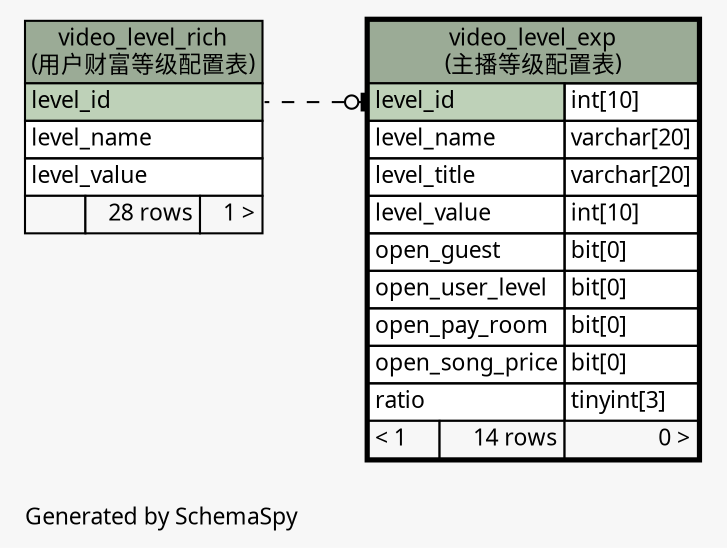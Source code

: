 // dot 2.26.0 on Linux 2.6.32-504.3.3.el6.x86_64
// SchemaSpy rev Unknown
digraph "impliedTwoDegreesRelationshipsDiagram" {
  graph [
    rankdir="RL"
    bgcolor="#f7f7f7"
    label="\nGenerated by SchemaSpy"
    labeljust="l"
    nodesep="0.18"
    ranksep="0.46"
    fontname="Microsoft YaHei"
    fontsize="11"
  ];
  node [
    fontname="Microsoft YaHei"
    fontsize="11"
    shape="plaintext"
  ];
  edge [
    arrowsize="0.8"
  ];
  "video_level_exp":"level_id":w -> "video_level_rich":"level_id":e [arrowhead=none dir=back arrowtail=teeodot style=dashed];
  "video_level_exp" [
    label=<
    <TABLE BORDER="2" CELLBORDER="1" CELLSPACING="0" BGCOLOR="#ffffff">
      <TR><TD COLSPAN="3" BGCOLOR="#9bab96" ALIGN="CENTER">video_level_exp<br/>(主播等级配置表)</TD></TR>
      <TR><TD PORT="level_id" COLSPAN="2" BGCOLOR="#bed1b8" ALIGN="LEFT">level_id</TD><TD PORT="level_id.type" ALIGN="LEFT">int[10]</TD></TR>
      <TR><TD PORT="level_name" COLSPAN="2" ALIGN="LEFT">level_name</TD><TD PORT="level_name.type" ALIGN="LEFT">varchar[20]</TD></TR>
      <TR><TD PORT="level_title" COLSPAN="2" ALIGN="LEFT">level_title</TD><TD PORT="level_title.type" ALIGN="LEFT">varchar[20]</TD></TR>
      <TR><TD PORT="level_value" COLSPAN="2" ALIGN="LEFT">level_value</TD><TD PORT="level_value.type" ALIGN="LEFT">int[10]</TD></TR>
      <TR><TD PORT="open_guest" COLSPAN="2" ALIGN="LEFT">open_guest</TD><TD PORT="open_guest.type" ALIGN="LEFT">bit[0]</TD></TR>
      <TR><TD PORT="open_user_level" COLSPAN="2" ALIGN="LEFT">open_user_level</TD><TD PORT="open_user_level.type" ALIGN="LEFT">bit[0]</TD></TR>
      <TR><TD PORT="open_pay_room" COLSPAN="2" ALIGN="LEFT">open_pay_room</TD><TD PORT="open_pay_room.type" ALIGN="LEFT">bit[0]</TD></TR>
      <TR><TD PORT="open_song_price" COLSPAN="2" ALIGN="LEFT">open_song_price</TD><TD PORT="open_song_price.type" ALIGN="LEFT">bit[0]</TD></TR>
      <TR><TD PORT="ratio" COLSPAN="2" ALIGN="LEFT">ratio</TD><TD PORT="ratio.type" ALIGN="LEFT">tinyint[3]</TD></TR>
      <TR><TD ALIGN="LEFT" BGCOLOR="#f7f7f7">&lt; 1</TD><TD ALIGN="RIGHT" BGCOLOR="#f7f7f7">14 rows</TD><TD ALIGN="RIGHT" BGCOLOR="#f7f7f7">0 &gt;</TD></TR>
    </TABLE>>
    URL="video_level_exp.html"
    tooltip="video_level_exp"
  ];
  "video_level_rich" [
    label=<
    <TABLE BORDER="0" CELLBORDER="1" CELLSPACING="0" BGCOLOR="#ffffff">
      <TR><TD COLSPAN="3" BGCOLOR="#9bab96" ALIGN="CENTER">video_level_rich<br/>(用户财富等级配置表)</TD></TR>
      <TR><TD PORT="level_id" COLSPAN="3" BGCOLOR="#bed1b8" ALIGN="LEFT">level_id</TD></TR>
      <TR><TD PORT="level_name" COLSPAN="3" ALIGN="LEFT">level_name</TD></TR>
      <TR><TD PORT="level_value" COLSPAN="3" ALIGN="LEFT">level_value</TD></TR>
      <TR><TD ALIGN="LEFT" BGCOLOR="#f7f7f7">  </TD><TD ALIGN="RIGHT" BGCOLOR="#f7f7f7">28 rows</TD><TD ALIGN="RIGHT" BGCOLOR="#f7f7f7">1 &gt;</TD></TR>
    </TABLE>>
    URL="video_level_rich.html"
    tooltip="video_level_rich"
  ];
}
